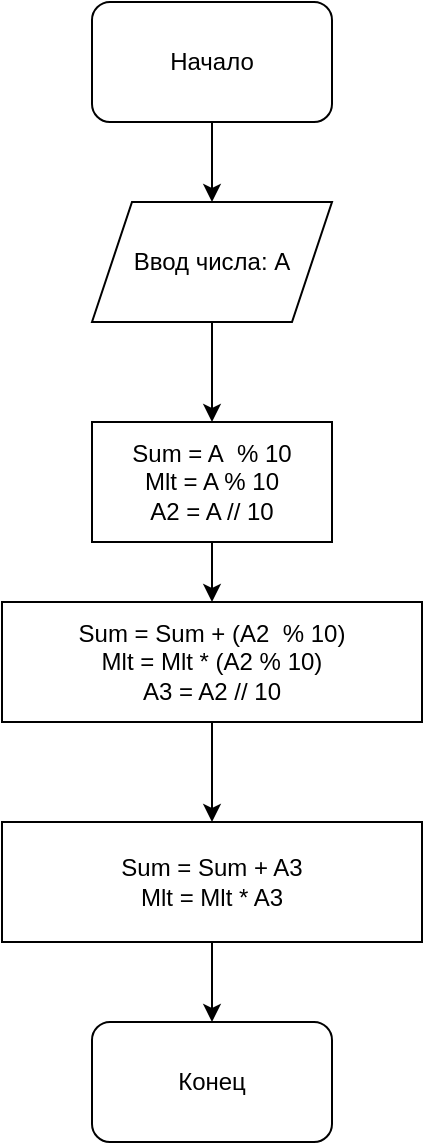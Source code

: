 <mxfile version="13.8.6" type="device"><diagram id="DvYUEtHwRyMzd1_E-7nQ" name="Страница 1"><mxGraphModel dx="1422" dy="846" grid="1" gridSize="10" guides="1" tooltips="1" connect="1" arrows="1" fold="1" page="1" pageScale="1" pageWidth="827" pageHeight="1169" math="0" shadow="0"><root><mxCell id="0"/><mxCell id="1" parent="0"/><mxCell id="c6TOdjc3EONggu0c2TY7-6" style="edgeStyle=orthogonalEdgeStyle;rounded=0;orthogonalLoop=1;jettySize=auto;html=1;exitX=0.5;exitY=1;exitDx=0;exitDy=0;entryX=0.5;entryY=0;entryDx=0;entryDy=0;" edge="1" parent="1" source="c6TOdjc3EONggu0c2TY7-1" target="c6TOdjc3EONggu0c2TY7-3"><mxGeometry relative="1" as="geometry"/></mxCell><mxCell id="c6TOdjc3EONggu0c2TY7-1" value="Начало" style="rounded=1;whiteSpace=wrap;html=1;" vertex="1" parent="1"><mxGeometry x="320" y="100" width="120" height="60" as="geometry"/></mxCell><mxCell id="c6TOdjc3EONggu0c2TY7-2" value="Конец" style="rounded=1;whiteSpace=wrap;html=1;" vertex="1" parent="1"><mxGeometry x="320" y="610" width="120" height="60" as="geometry"/></mxCell><mxCell id="c6TOdjc3EONggu0c2TY7-8" style="edgeStyle=orthogonalEdgeStyle;rounded=0;orthogonalLoop=1;jettySize=auto;html=1;exitX=0.5;exitY=1;exitDx=0;exitDy=0;entryX=0.5;entryY=0;entryDx=0;entryDy=0;" edge="1" parent="1" source="c6TOdjc3EONggu0c2TY7-3" target="c6TOdjc3EONggu0c2TY7-4"><mxGeometry relative="1" as="geometry"/></mxCell><mxCell id="c6TOdjc3EONggu0c2TY7-3" value="Ввод числа: А" style="shape=parallelogram;perimeter=parallelogramPerimeter;whiteSpace=wrap;html=1;fixedSize=1;" vertex="1" parent="1"><mxGeometry x="320" y="200" width="120" height="60" as="geometry"/></mxCell><mxCell id="c6TOdjc3EONggu0c2TY7-10" style="edgeStyle=orthogonalEdgeStyle;rounded=0;orthogonalLoop=1;jettySize=auto;html=1;exitX=0.5;exitY=1;exitDx=0;exitDy=0;" edge="1" parent="1" source="c6TOdjc3EONggu0c2TY7-4" target="c6TOdjc3EONggu0c2TY7-9"><mxGeometry relative="1" as="geometry"/></mxCell><mxCell id="c6TOdjc3EONggu0c2TY7-4" value="Sum = A&amp;nbsp; % 10&lt;br&gt;Mlt = A % 10&lt;br&gt;A2 = A // 10" style="rounded=0;whiteSpace=wrap;html=1;" vertex="1" parent="1"><mxGeometry x="320" y="310" width="120" height="60" as="geometry"/></mxCell><mxCell id="c6TOdjc3EONggu0c2TY7-12" style="edgeStyle=orthogonalEdgeStyle;rounded=0;orthogonalLoop=1;jettySize=auto;html=1;exitX=0.5;exitY=1;exitDx=0;exitDy=0;entryX=0.5;entryY=0;entryDx=0;entryDy=0;" edge="1" parent="1" source="c6TOdjc3EONggu0c2TY7-9" target="c6TOdjc3EONggu0c2TY7-11"><mxGeometry relative="1" as="geometry"/></mxCell><mxCell id="c6TOdjc3EONggu0c2TY7-9" value="Sum = Sum + (A2&amp;nbsp; % 10)&lt;br&gt;Mlt = Mlt * (A2 % 10)&lt;br&gt;A3 = A2 // 10" style="rounded=0;whiteSpace=wrap;html=1;" vertex="1" parent="1"><mxGeometry x="275" y="400" width="210" height="60" as="geometry"/></mxCell><mxCell id="c6TOdjc3EONggu0c2TY7-13" style="edgeStyle=orthogonalEdgeStyle;rounded=0;orthogonalLoop=1;jettySize=auto;html=1;exitX=0.5;exitY=1;exitDx=0;exitDy=0;" edge="1" parent="1" source="c6TOdjc3EONggu0c2TY7-11" target="c6TOdjc3EONggu0c2TY7-2"><mxGeometry relative="1" as="geometry"/></mxCell><mxCell id="c6TOdjc3EONggu0c2TY7-11" value="Sum = Sum + A3&lt;br&gt;Mlt = Mlt * A3" style="rounded=0;whiteSpace=wrap;html=1;" vertex="1" parent="1"><mxGeometry x="275" y="510" width="210" height="60" as="geometry"/></mxCell></root></mxGraphModel></diagram></mxfile>